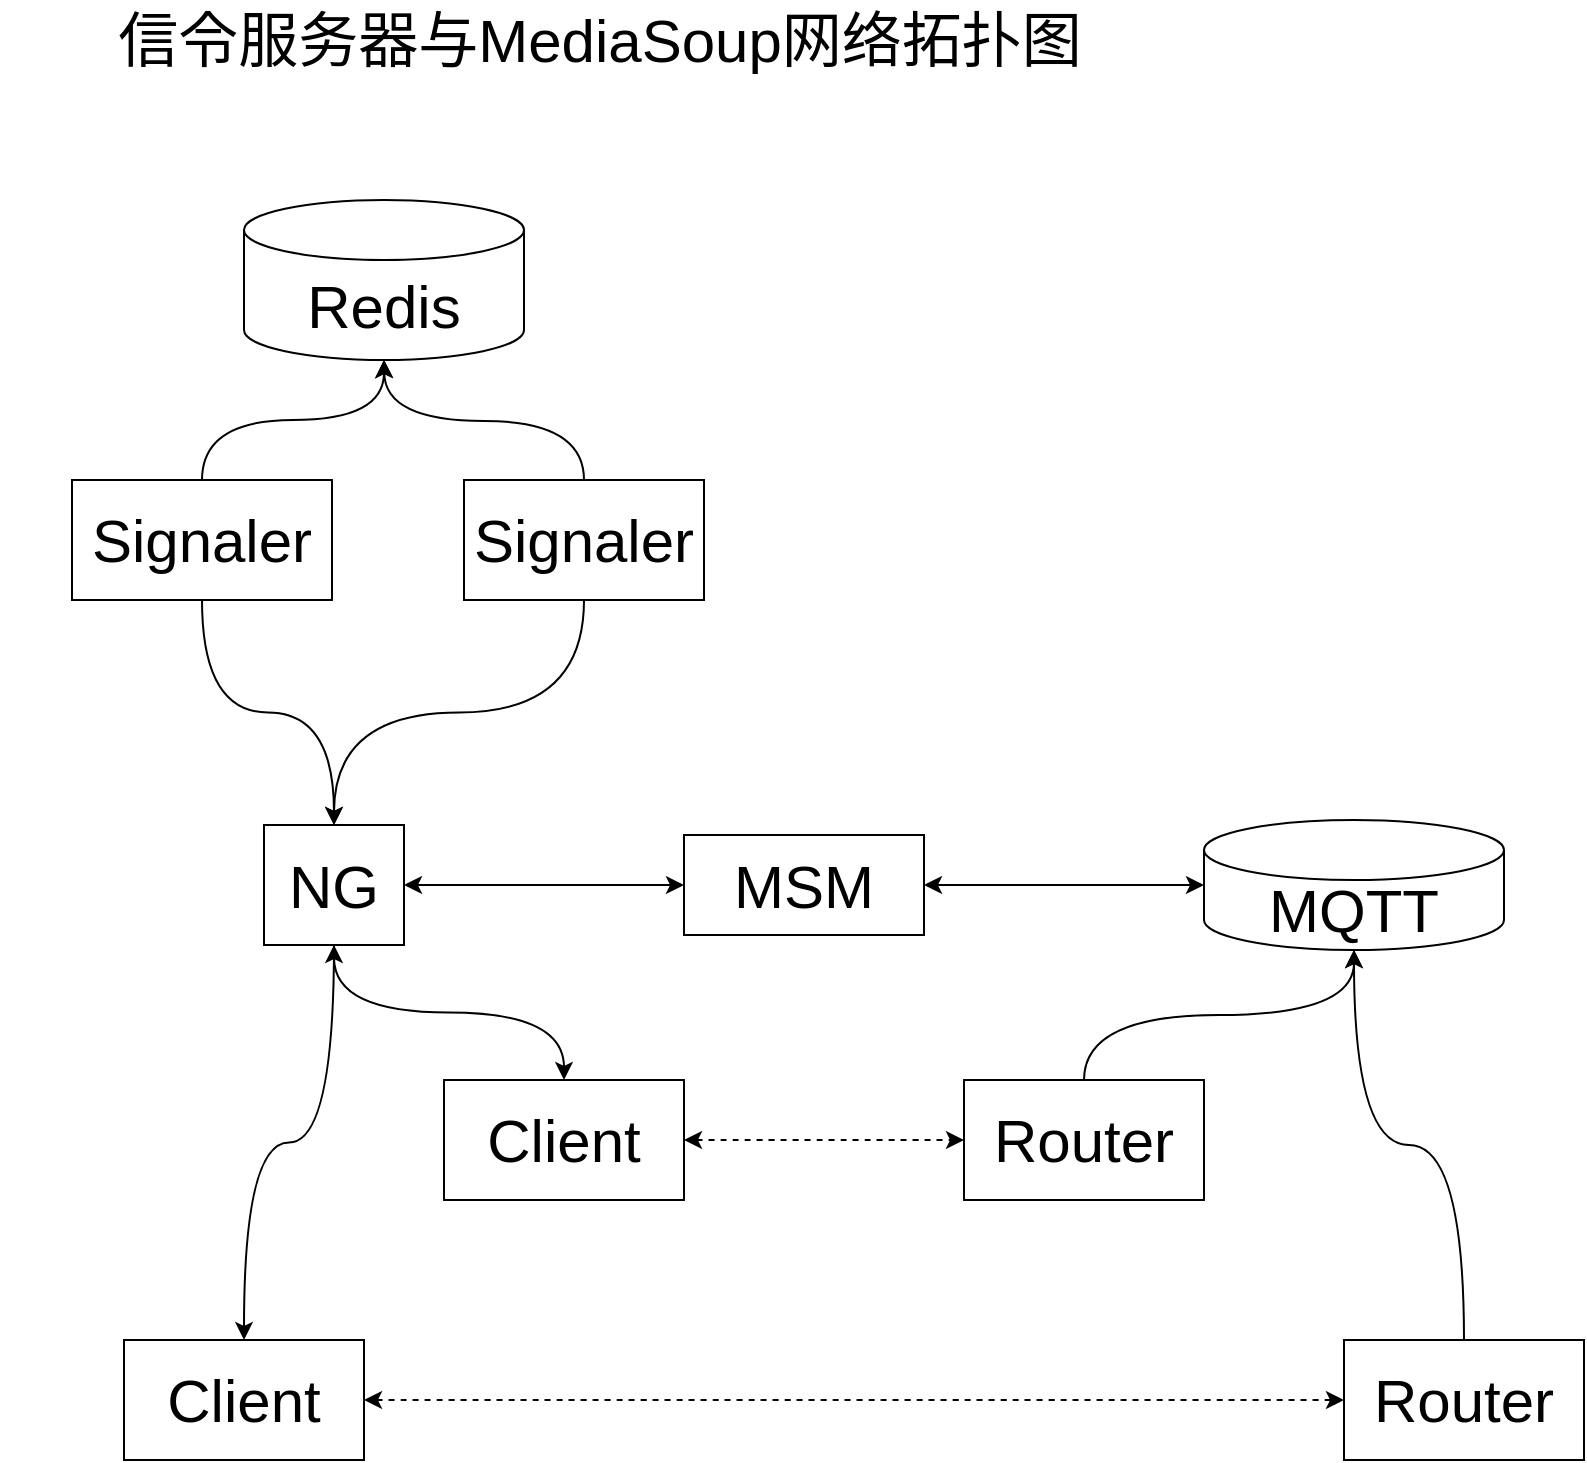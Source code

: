 <mxfile version="13.6.10" type="github">
  <diagram id="1uSTX4tg1HdsqB4fhMnd" name="Page-1">
    <mxGraphModel dx="1422" dy="959" grid="1" gridSize="10" guides="1" tooltips="1" connect="1" arrows="1" fold="1" page="1" pageScale="1" pageWidth="827" pageHeight="1169" math="0" shadow="0">
      <root>
        <mxCell id="0" />
        <mxCell id="1" parent="0" />
        <mxCell id="0C4Wo9ow-wflBe9qlWyR-1" value="信令服务器与MediaSoup网络拓扑图" style="text;html=1;strokeColor=none;fillColor=none;align=center;verticalAlign=middle;whiteSpace=wrap;rounded=0;fontSize=30;" vertex="1" parent="1">
          <mxGeometry x="114" y="40" width="600" height="40" as="geometry" />
        </mxCell>
        <mxCell id="0C4Wo9ow-wflBe9qlWyR-2" value="Redis" style="shape=cylinder3;whiteSpace=wrap;html=1;boundedLbl=1;backgroundOutline=1;size=15;fontSize=30;" vertex="1" parent="1">
          <mxGeometry x="236" y="140" width="140" height="80" as="geometry" />
        </mxCell>
        <mxCell id="0C4Wo9ow-wflBe9qlWyR-23" style="edgeStyle=orthogonalEdgeStyle;curved=1;rounded=0;orthogonalLoop=1;jettySize=auto;html=1;exitX=1;exitY=0.5;exitDx=0;exitDy=0;entryX=0;entryY=0.5;entryDx=0;entryDy=0;fontSize=30;startArrow=classic;startFill=1;" edge="1" parent="1" source="0C4Wo9ow-wflBe9qlWyR-3" target="0C4Wo9ow-wflBe9qlWyR-13">
          <mxGeometry relative="1" as="geometry" />
        </mxCell>
        <mxCell id="0C4Wo9ow-wflBe9qlWyR-32" style="edgeStyle=orthogonalEdgeStyle;curved=1;rounded=0;orthogonalLoop=1;jettySize=auto;html=1;exitX=0.5;exitY=1;exitDx=0;exitDy=0;entryX=0.5;entryY=0;entryDx=0;entryDy=0;fontSize=30;" edge="1" parent="1" source="0C4Wo9ow-wflBe9qlWyR-3" target="0C4Wo9ow-wflBe9qlWyR-31">
          <mxGeometry relative="1" as="geometry" />
        </mxCell>
        <mxCell id="0C4Wo9ow-wflBe9qlWyR-3" value="NG" style="rounded=0;whiteSpace=wrap;html=1;fontSize=30;" vertex="1" parent="1">
          <mxGeometry x="246" y="452.5" width="70" height="60" as="geometry" />
        </mxCell>
        <mxCell id="0C4Wo9ow-wflBe9qlWyR-24" style="edgeStyle=orthogonalEdgeStyle;curved=1;rounded=0;orthogonalLoop=1;jettySize=auto;html=1;exitX=0.5;exitY=1;exitDx=0;exitDy=0;entryX=0.5;entryY=0;entryDx=0;entryDy=0;fontSize=30;" edge="1" parent="1" source="0C4Wo9ow-wflBe9qlWyR-5" target="0C4Wo9ow-wflBe9qlWyR-3">
          <mxGeometry relative="1" as="geometry" />
        </mxCell>
        <mxCell id="0C4Wo9ow-wflBe9qlWyR-27" style="edgeStyle=orthogonalEdgeStyle;curved=1;rounded=0;orthogonalLoop=1;jettySize=auto;html=1;exitX=0.5;exitY=0;exitDx=0;exitDy=0;entryX=0.5;entryY=1;entryDx=0;entryDy=0;entryPerimeter=0;fontSize=30;" edge="1" parent="1" source="0C4Wo9ow-wflBe9qlWyR-5" target="0C4Wo9ow-wflBe9qlWyR-2">
          <mxGeometry relative="1" as="geometry" />
        </mxCell>
        <mxCell id="0C4Wo9ow-wflBe9qlWyR-5" value="&lt;span&gt;Signaler&lt;/span&gt;" style="rounded=0;whiteSpace=wrap;html=1;fontSize=30;" vertex="1" parent="1">
          <mxGeometry x="150" y="280" width="130" height="60" as="geometry" />
        </mxCell>
        <mxCell id="0C4Wo9ow-wflBe9qlWyR-26" style="edgeStyle=orthogonalEdgeStyle;curved=1;rounded=0;orthogonalLoop=1;jettySize=auto;html=1;exitX=0.5;exitY=1;exitDx=0;exitDy=0;fontSize=30;" edge="1" parent="1" source="0C4Wo9ow-wflBe9qlWyR-6" target="0C4Wo9ow-wflBe9qlWyR-3">
          <mxGeometry relative="1" as="geometry" />
        </mxCell>
        <mxCell id="0C4Wo9ow-wflBe9qlWyR-28" style="edgeStyle=orthogonalEdgeStyle;curved=1;rounded=0;orthogonalLoop=1;jettySize=auto;html=1;exitX=0.5;exitY=0;exitDx=0;exitDy=0;fontSize=30;" edge="1" parent="1" source="0C4Wo9ow-wflBe9qlWyR-6">
          <mxGeometry relative="1" as="geometry">
            <mxPoint x="306" y="220" as="targetPoint" />
          </mxGeometry>
        </mxCell>
        <mxCell id="0C4Wo9ow-wflBe9qlWyR-6" value="&lt;span&gt;Signaler&lt;/span&gt;" style="rounded=0;whiteSpace=wrap;html=1;fontSize=30;" vertex="1" parent="1">
          <mxGeometry x="346" y="280" width="120" height="60" as="geometry" />
        </mxCell>
        <mxCell id="0C4Wo9ow-wflBe9qlWyR-21" style="edgeStyle=orthogonalEdgeStyle;curved=1;rounded=0;orthogonalLoop=1;jettySize=auto;html=1;exitX=1;exitY=0.5;exitDx=0;exitDy=0;fontSize=30;startArrow=classic;startFill=1;" edge="1" parent="1" source="0C4Wo9ow-wflBe9qlWyR-13" target="0C4Wo9ow-wflBe9qlWyR-20">
          <mxGeometry relative="1" as="geometry" />
        </mxCell>
        <mxCell id="0C4Wo9ow-wflBe9qlWyR-13" value="MSM" style="rounded=0;whiteSpace=wrap;html=1;fontSize=30;" vertex="1" parent="1">
          <mxGeometry x="456" y="457.5" width="120" height="50" as="geometry" />
        </mxCell>
        <mxCell id="0C4Wo9ow-wflBe9qlWyR-17" style="edgeStyle=orthogonalEdgeStyle;curved=1;rounded=0;orthogonalLoop=1;jettySize=auto;html=1;exitX=0.5;exitY=0;exitDx=0;exitDy=0;entryX=0.5;entryY=1;entryDx=0;entryDy=0;fontSize=30;entryPerimeter=0;" edge="1" parent="1" source="0C4Wo9ow-wflBe9qlWyR-15" target="0C4Wo9ow-wflBe9qlWyR-20">
          <mxGeometry relative="1" as="geometry" />
        </mxCell>
        <mxCell id="0C4Wo9ow-wflBe9qlWyR-15" value="Router" style="rounded=0;whiteSpace=wrap;html=1;fontSize=30;" vertex="1" parent="1">
          <mxGeometry x="786" y="710" width="120" height="60" as="geometry" />
        </mxCell>
        <mxCell id="0C4Wo9ow-wflBe9qlWyR-19" style="edgeStyle=orthogonalEdgeStyle;curved=1;rounded=0;orthogonalLoop=1;jettySize=auto;html=1;exitX=0.5;exitY=0;exitDx=0;exitDy=0;entryX=0.5;entryY=1;entryDx=0;entryDy=0;fontSize=30;entryPerimeter=0;" edge="1" parent="1" source="0C4Wo9ow-wflBe9qlWyR-16" target="0C4Wo9ow-wflBe9qlWyR-20">
          <mxGeometry relative="1" as="geometry" />
        </mxCell>
        <mxCell id="0C4Wo9ow-wflBe9qlWyR-16" value="Router" style="rounded=0;whiteSpace=wrap;html=1;fontSize=30;" vertex="1" parent="1">
          <mxGeometry x="596" y="580" width="120" height="60" as="geometry" />
        </mxCell>
        <mxCell id="0C4Wo9ow-wflBe9qlWyR-20" value="MQTT" style="shape=cylinder3;whiteSpace=wrap;html=1;boundedLbl=1;backgroundOutline=1;size=15;fontSize=30;" vertex="1" parent="1">
          <mxGeometry x="716" y="450" width="150" height="65" as="geometry" />
        </mxCell>
        <mxCell id="0C4Wo9ow-wflBe9qlWyR-30" style="edgeStyle=orthogonalEdgeStyle;curved=1;rounded=0;orthogonalLoop=1;jettySize=auto;html=1;exitX=0.5;exitY=0;exitDx=0;exitDy=0;entryX=0.5;entryY=1;entryDx=0;entryDy=0;fontSize=30;startArrow=classic;startFill=1;" edge="1" parent="1" source="0C4Wo9ow-wflBe9qlWyR-29" target="0C4Wo9ow-wflBe9qlWyR-3">
          <mxGeometry relative="1" as="geometry" />
        </mxCell>
        <mxCell id="0C4Wo9ow-wflBe9qlWyR-33" style="edgeStyle=orthogonalEdgeStyle;curved=1;rounded=0;orthogonalLoop=1;jettySize=auto;html=1;exitX=1;exitY=0.5;exitDx=0;exitDy=0;entryX=0;entryY=0.5;entryDx=0;entryDy=0;fontSize=30;dashed=1;startArrow=classic;startFill=1;endArrow=classic;endFill=1;" edge="1" parent="1" source="0C4Wo9ow-wflBe9qlWyR-29" target="0C4Wo9ow-wflBe9qlWyR-16">
          <mxGeometry relative="1" as="geometry" />
        </mxCell>
        <mxCell id="0C4Wo9ow-wflBe9qlWyR-29" value="Client" style="rounded=0;whiteSpace=wrap;html=1;fontSize=30;" vertex="1" parent="1">
          <mxGeometry x="336" y="580" width="120" height="60" as="geometry" />
        </mxCell>
        <mxCell id="0C4Wo9ow-wflBe9qlWyR-34" style="edgeStyle=orthogonalEdgeStyle;curved=1;rounded=0;orthogonalLoop=1;jettySize=auto;html=1;exitX=1;exitY=0.5;exitDx=0;exitDy=0;entryX=0;entryY=0.5;entryDx=0;entryDy=0;dashed=1;startArrow=classic;startFill=1;endArrow=classic;endFill=1;fontSize=30;" edge="1" parent="1" source="0C4Wo9ow-wflBe9qlWyR-31" target="0C4Wo9ow-wflBe9qlWyR-15">
          <mxGeometry relative="1" as="geometry" />
        </mxCell>
        <mxCell id="0C4Wo9ow-wflBe9qlWyR-31" value="Client" style="rounded=0;whiteSpace=wrap;html=1;fontSize=30;" vertex="1" parent="1">
          <mxGeometry x="176" y="710" width="120" height="60" as="geometry" />
        </mxCell>
      </root>
    </mxGraphModel>
  </diagram>
</mxfile>

